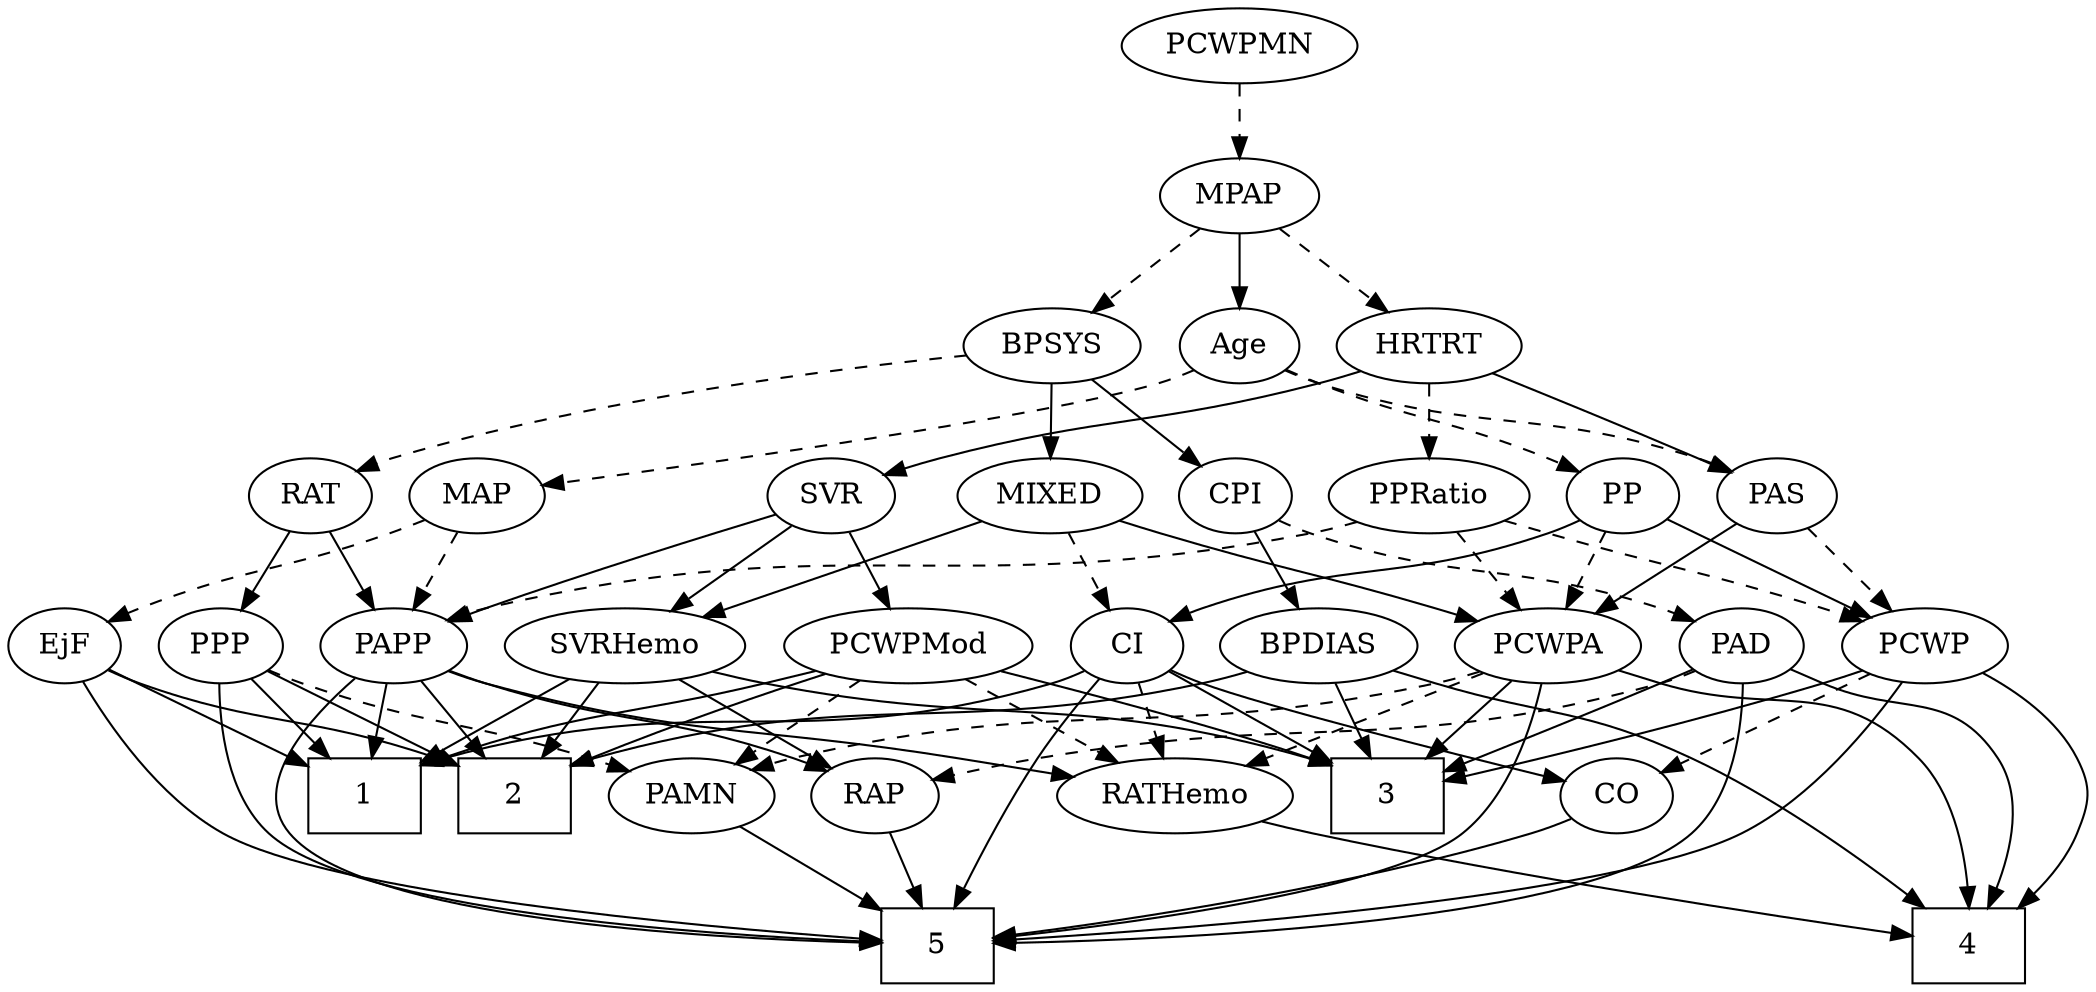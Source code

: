 strict digraph {
	graph [bb="0,0,949.52,468"];
	node [label="\N"];
	1	[height=0.5,
		pos="151,90",
		shape=box,
		width=0.75];
	2	[height=0.5,
		pos="223,90",
		shape=box,
		width=0.75];
	3	[height=0.5,
		pos="613,90",
		shape=box,
		width=0.75];
	4	[height=0.5,
		pos="892,18",
		shape=box,
		width=0.75];
	5	[height=0.5,
		pos="414,18",
		shape=box,
		width=0.75];
	Age	[height=0.5,
		pos="545,306",
		width=0.75];
	PAS	[height=0.5,
		pos="787,234",
		width=0.75];
	Age -> PAS	[pos="e,766.4,245.73 565.6,294.27 570.55,291.97 575.89,289.72 581,288 654.19,263.34 677.81,276.66 751,252 752.92,251.35 754.86,250.63 \
756.81,249.87",
		style=dashed];
	MAP	[height=0.5,
		pos="220,234",
		width=0.84854];
	Age -> MAP	[pos="e,245.17,244.34 524.26,294.24 519.06,291.89 513.42,289.62 508,288 405.93,257.46 374.58,276.94 271,252 265.8,250.75 260.38,249.21 \
255.09,247.57",
		style=dashed];
	PP	[height=0.5,
		pos="715,234",
		width=0.75];
	Age -> PP	[pos="e,693.82,245.39 566.18,294.61 571.01,292.35 576.15,290.03 581,288 623.8,270.08 636.2,269.92 679,252 680.82,251.24 682.68,250.44 \
684.54,249.61",
		style=dashed];
	EjF	[height=0.5,
		pos="27,162",
		width=0.75];
	EjF -> 1	[pos="e,123.73,106.39 46.923,149.75 65.215,139.43 92.758,123.88 114.92,111.37",
		style=solid];
	EjF -> 2	[pos="e,195.68,104.45 48.079,150.36 52.919,148.11 58.087,145.86 63,144 113.84,124.76 131.47,127.9 186.18,108",
		style=solid];
	EjF -> 5	[pos="e,386.75,20.688 33.45,144.48 42.401,123.91 60.639,89.366 88,72 135.41,41.907 301.11,26.837 376.34,21.418",
		style=solid];
	RAP	[height=0.5,
		pos="386,90",
		width=0.77632];
	RAP -> 5	[pos="e,407.02,36.447 392.64,72.411 395.82,64.454 399.71,54.722 403.3,45.756",
		style=solid];
	MIXED	[height=0.5,
		pos="460,234",
		width=1.1193];
	PCWPA	[height=0.5,
		pos="682,162",
		width=1.1555];
	MIXED -> PCWPA	[pos="e,650.23,173.78 490.51,222.17 496.62,220.07 503,217.93 509,216 562.83,198.73 577.06,196.94 631,180 634.12,179.02 637.33,177.99 640.57,\
176.95",
		style=solid];
	SVRHemo	[height=0.5,
		pos="276,162",
		width=1.3902];
	MIXED -> SVRHemo	[pos="e,309.22,175.64 430.44,221.75 400.3,210.29 353.22,192.38 318.97,179.35",
		style=solid];
	CI	[height=0.5,
		pos="493,162",
		width=0.75];
	MIXED -> CI	[pos="e,485.31,179.31 467.99,216.05 471.9,207.77 476.68,197.62 481.01,188.42",
		style=dashed];
	MPAP	[height=0.5,
		pos="545,378",
		width=0.97491];
	MPAP -> Age	[pos="e,545,324.1 545,359.7 545,351.98 545,342.71 545,334.11",
		style=solid];
	BPSYS	[height=0.5,
		pos="461,306",
		width=1.0471];
	MPAP -> BPSYS	[pos="e,479.08,322.07 527.19,362.15 515.46,352.38 499.92,339.43 486.84,328.54",
		style=dashed];
	HRTRT	[height=0.5,
		pos="630,306",
		width=1.1013];
	MPAP -> HRTRT	[pos="e,611.71,322.07 563.03,362.15 574.89,352.38 590.62,339.43 603.85,328.54",
		style=dashed];
	BPSYS -> MIXED	[pos="e,460.24,252.1 460.75,287.7 460.64,279.98 460.51,270.71 460.39,262.11",
		style=solid];
	CPI	[height=0.5,
		pos="545,234",
		width=0.75];
	BPSYS -> CPI	[pos="e,528.8,248.5 479.23,289.81 491.45,279.62 507.69,266.09 520.97,255.02",
		style=solid];
	RAT	[height=0.5,
		pos="144,234",
		width=0.75827];
	BPSYS -> RAT	[pos="e,164.95,245.99 424.33,301.11 369.97,294.66 265.23,279.66 180,252 178.13,251.39 176.22,250.71 174.32,249.97",
		style=dashed];
	PAD	[height=0.5,
		pos="770,162",
		width=0.79437];
	PAD -> 3	[pos="e,640.22,102.88 747.72,150.7 742.87,148.48 737.77,146.15 733,144 705.08,131.42 673.38,117.43 649.58,106.99",
		style=solid];
	PAD -> 4	[pos="e,901.32,36.025 792.4,150.68 797.5,148.41 802.91,146.07 808,144 850.98,126.52 879.44,146.05 906,108 918.73,89.76 913,64.32 905.39,\
45.309",
		style=solid];
	PAD -> 5	[pos="e,441.21,19.122 773.35,144.05 776.24,124.01 777.44,90.989 759,72 716.98,28.728 531.71,20.705 451.37,19.277",
		style=solid];
	PAD -> RAP	[pos="e,411.57,97.405 748.5,149.82 743.52,147.59 738.16,145.49 733,144 615.84,110.17 581.03,129.5 461,108 448.06,105.68 433.99,102.63 \
421.56,99.759",
		style=dashed];
	CO	[height=0.5,
		pos="723,90",
		width=0.75];
	CO -> 5	[pos="e,441.06,22.542 701.16,79.008 695.05,76.47 688.34,73.921 682,72 601.31,47.557 503.47,31.506 451.19,23.977",
		style=solid];
	PAS -> PCWPA	[pos="e,703.88,177.59 768.23,220.49 752.72,210.14 730.39,195.26 712.34,183.23",
		style=solid];
	PCWP	[height=0.5,
		pos="852,162",
		width=0.97491];
	PAS -> PCWP	[pos="e,837.33,178.8 800.78,218.15 809.34,208.94 820.51,196.91 830.24,186.43",
		style=dashed];
	PAMN	[height=0.5,
		pos="304,90",
		width=1.011];
	PAMN -> 5	[pos="e,387.13,36.099 325.47,75.337 340.48,65.782 360.89,52.797 378.33,41.701",
		style=solid];
	RATHemo	[height=0.5,
		pos="519,90",
		width=1.3721];
	RATHemo -> 4	[pos="e,864.82,22.468 555.34,77.635 562.48,75.604 569.94,73.622 577,72 676.42,49.15 795.61,31.772 854.82,23.801",
		style=solid];
	CPI -> PAD	[pos="e,748.38,173.8 565.63,222.36 570.58,220.06 575.91,217.78 581,216 646.52,193.05 667.36,202.6 733,180 734.9,179.34 736.84,178.62 738.79,\
177.86",
		style=dashed];
	BPDIAS	[height=0.5,
		pos="580,162",
		width=1.1735];
	CPI -> BPDIAS	[pos="e,571.44,180.12 553.12,216.76 557.19,208.61 562.24,198.53 566.85,189.31",
		style=solid];
	PPP	[height=0.5,
		pos="99,162",
		width=0.75];
	RAT -> PPP	[pos="e,109.17,178.82 133.79,217.12 128.15,208.34 121.03,197.26 114.7,187.42",
		style=solid];
	PAPP	[height=0.5,
		pos="176,162",
		width=0.88464];
	RAT -> PAPP	[pos="e,168.25,179.96 151.58,216.41 155.31,208.25 159.9,198.22 164.08,189.07",
		style=solid];
	SVR	[height=0.5,
		pos="308,234",
		width=0.77632];
	PCWPMod	[height=0.5,
		pos="396,162",
		width=1.4443];
	SVR -> PCWPMod	[pos="e,376,178.91 324.97,219.5 337.16,209.81 353.87,196.51 368.02,185.26",
		style=solid];
	SVR -> SVRHemo	[pos="e,283.75,179.96 300.42,216.41 296.69,208.25 292.1,198.22 287.92,189.07",
		style=solid];
	SVR -> PAPP	[pos="e,198.59,174.98 287.08,221.91 265.68,210.56 232.17,192.79 207.54,179.73",
		style=solid];
	PCWPMod -> 1	[pos="e,178.28,104.58 357,149.92 349.7,147.91 342.13,145.86 335,144 272.44,127.68 252.6,130.28 187.74,107.91",
		style=solid];
	PCWPMod -> 2	[pos="e,250.03,104.02 361.38,148.39 335.53,138.81 299.18,124.96 259.39,108.03",
		style=solid];
	PCWPMod -> 3	[pos="e,585.67,104.44 434.87,149.97 478.39,137.57 545.95,118.16 576.09,107.9",
		style=solid];
	PCWPMod -> PAMN	[pos="e,322.92,105.39 375.12,145.12 362.13,135.23 345.27,122.4 331.23,111.72",
		style=dashed];
	PCWPMod -> RATHemo	[pos="e,493.25,105.65 421.78,146.33 439.99,135.97 464.58,121.97 484.48,110.65",
		style=dashed];
	PCWPA -> 3	[pos="e,630.05,108.29 666.34,145.12 657.72,136.37 646.84,125.33 637.16,115.51",
		style=solid];
	PCWPA -> 4	[pos="e,892.21,36.24 713.37,149.97 719.52,147.91 725.94,145.83 732,144 791.86,125.93 823.69,152.11 868,108 884.17,91.901 889.78,66.124 \
891.57,46.445",
		style=solid];
	PCWPA -> 5	[pos="e,441.17,21.873 680.47,143.86 677.72,123.64 670.08,90.447 649,72 619.83,46.475 509.69,30.126 451.13,23.048",
		style=solid];
	PCWPA -> PAMN	[pos="e,330.8,102.3 651.26,149.68 644.64,147.55 637.64,145.52 631,144 507.82,115.89 471.61,138.54 349,108 346.19,107.3 343.31,106.48 340.44,\
105.58",
		style=dashed];
	PCWPA -> RATHemo	[pos="e,549.84,104.24 653.61,148.81 627.55,137.62 588.66,120.91 559.37,108.34",
		style=dashed];
	PCWPMN	[height=0.5,
		pos="545,450",
		width=1.3902];
	PCWPMN -> MPAP	[pos="e,545,396.1 545,431.7 545,423.98 545,414.71 545,406.11",
		style=dashed];
	SVRHemo -> 1	[pos="e,178.16,106.21 250.1,146.5 231.87,136.29 207.22,122.48 187.07,111.2",
		style=solid];
	SVRHemo -> 2	[pos="e,236.21,108.45 263.44,144.41 257.16,136.12 249.42,125.89 242.39,116.62",
		style=solid];
	SVRHemo -> 3	[pos="e,585.81,104.85 312.63,149.63 319.99,147.57 327.71,145.59 335,144 438.14,121.57 471.02,138.5 576.1,107.77",
		style=solid];
	SVRHemo -> RAP	[pos="e,366.83,103.2 299.6,145.98 316.69,135.1 339.87,120.35 357.92,108.87",
		style=solid];
	BPDIAS -> 2	[pos="e,250.17,104.9 548.98,149.62 542.45,147.52 535.55,145.51 529,144 414.16,117.46 377.07,140.95 259.87,107.72",
		style=solid];
	BPDIAS -> 3	[pos="e,604.86,108.28 587.99,144.05 591.74,136.09 596.31,126.41 600.5,117.51",
		style=solid];
	BPDIAS -> 4	[pos="e,871.13,36.04 612.03,150.07 618.3,148 624.84,145.89 631,144 687.49,126.65 705.33,132.74 759,108 797.48,90.263 837.31,62.076 863.23,\
42.183",
		style=solid];
	MAP -> EjF	[pos="e,48.101,173.58 196.05,222.34 190.8,220.14 185.24,217.92 180,216 128.9,197.33 113.73,199.67 63,180 61.163,179.29 59.289,178.52 57.409,\
177.73",
		style=dashed];
	MAP -> PAPP	[pos="e,186.15,179.15 209.79,216.76 204.41,208.19 197.68,197.49 191.65,187.9",
		style=dashed];
	PP -> PCWPA	[pos="e,689.99,179.96 707.18,216.41 703.33,208.25 698.6,198.22 694.29,189.07",
		style=dashed];
	PP -> PCWP	[pos="e,827.76,175.39 735.81,222.37 757.81,211.13 792.84,193.23 818.69,180.02",
		style=solid];
	PP -> CI	[pos="e,513.63,173.63 694.37,222.37 689.41,220.07 684.09,217.79 679,216 614.33,193.24 593.67,202.76 529,180 527.09,179.33 525.15,178.59 \
523.21,177.81",
		style=solid];
	PPP -> 1	[pos="e,138.03,108.46 110.54,145.46 116.84,136.99 124.79,126.29 131.97,116.61",
		style=solid];
	PPP -> 2	[pos="e,195.73,106.39 118.92,149.75 137.21,139.43 164.76,123.88 186.92,111.37",
		style=solid];
	PPP -> 5	[pos="e,386.55,19.541 94.605,144.23 90.504,124.38 87.363,91.546 105,72 140.62,32.522 301.87,22.432 376.23,19.867",
		style=solid];
	PPP -> PAMN	[pos="e,276.04,101.95 120.08,150.36 124.92,148.11 130.09,145.86 135,144 188.67,123.68 204.56,126.15 259,108 261.43,107.19 263.92,106.33 \
266.42,105.45",
		style=dashed];
	PPRatio	[height=0.5,
		pos="630,234",
		width=1.1013];
	PPRatio -> PCWPA	[pos="e,669.64,179.63 642.06,216.76 648.47,208.14 656.47,197.36 663.63,187.73",
		style=dashed];
	PPRatio -> PCWP	[pos="e,825.16,173.84 660.22,222.19 666.41,220.07 672.9,217.91 679,216 735.81,198.24 751.51,198.75 808,180 810.54,179.16 813.14,178.26 \
815.75,177.32",
		style=dashed];
	PPRatio -> PAPP	[pos="e,199.88,174.28 601.04,221.7 594.53,219.51 587.6,217.45 581,216 422.22,181.12 374.68,219.56 217,180 214.51,179.38 211.98,178.63 \
209.46,177.8",
		style=dashed];
	PCWP -> 3	[pos="e,640.07,97.418 825.17,150.13 819.53,147.99 813.6,145.84 808,144 753.57,126.14 689.24,109.5 649.79,99.792",
		style=solid];
	PCWP -> 4	[pos="e,915.75,36.09 882.24,152.48 903.65,144.68 930.81,130.82 944,108 952.01,94.147 950.05,86.811 944,72 939.51,61.017 931.53,51.081 \
923.15,42.858",
		style=solid];
	PCWP -> 5	[pos="e,441.2,20.35 843.81,144.36 832.66,123.67 810.67,89.003 781,72 725.22,40.03 533.06,25.683 451.3,20.922",
		style=solid];
	PCWP -> CO	[pos="e,743.22,101.97 828.64,148.32 807.2,136.69 775.35,119.41 752.23,106.86",
		style=dashed];
	CI -> 1	[pos="e,178.17,104.9 472.49,149.99 467.53,147.7 462.17,145.53 457,144 343.95,110.65 305.16,140.59 187.88,107.71",
		style=solid];
	CI -> 3	[pos="e,585.97,106.77 512.82,149.44 530.29,139.25 556.18,124.14 577.26,111.85",
		style=solid];
	CI -> 5	[pos="e,422.72,36.219 482.95,144.9 476.52,134.47 468.09,120.54 461,108 449.25,87.208 436.64,63.247 427.45,45.428",
		style=solid];
	CI -> CO	[pos="e,698.23,97.191 514.06,150.31 518.9,148.06 524.07,145.82 529,144 558.22,133.21 640.93,111.72 688.39,99.68",
		style=solid];
	CI -> RATHemo	[pos="e,512.7,107.96 499.16,144.41 502.16,136.34 505.84,126.43 509.21,117.35",
		style=dashed];
	PAPP -> 1	[pos="e,157.17,108.28 169.95,144.05 167.13,136.18 163.72,126.62 160.57,117.79",
		style=solid];
	PAPP -> 2	[pos="e,211.5,108.12 186.9,144.76 192.55,136.35 199.57,125.89 205.92,116.44",
		style=solid];
	PAPP -> 5	[pos="e,386.77,19.556 155.65,147.76 130.59,129.86 93.819,97.265 115,72 148.01,32.627 304.08,22.486 376.69,19.888",
		style=solid];
	PAPP -> RAP	[pos="e,364.34,101.67 200.52,150.24 205.9,148.05 211.6,145.85 217,144 274.54,124.31 291.85,128.76 349,108 350.89,107.31 352.82,106.57 \
354.76,105.78",
		style=solid];
	PAPP -> RATHemo	[pos="e,475.52,98.722 199.96,150.03 205.48,147.8 211.38,145.64 217,144 306.25,118.04 331.46,124.1 423,108 436.82,105.57 451.75,102.93 \
465.63,100.47",
		style=solid];
	HRTRT -> PAS	[pos="e,765.73,245.17 657.97,293.01 682.56,282.41 719.27,266.44 751,252 752.79,251.18 754.63,250.34 756.49,249.48",
		style=solid];
	HRTRT -> SVR	[pos="e,334.78,239.7 600.41,293.98 594.06,291.82 587.35,289.71 581,288 536.84,276.12 408.52,252.8 344.8,241.47",
		style=solid];
	HRTRT -> PPRatio	[pos="e,630,252.1 630,287.7 630,279.98 630,270.71 630,262.11",
		style=dashed];
}
